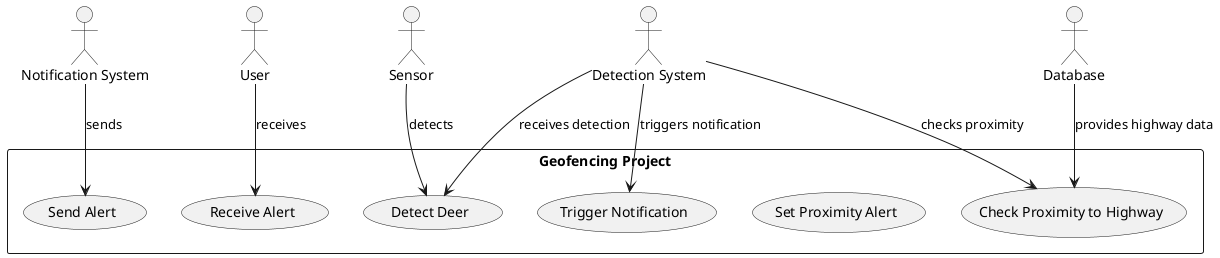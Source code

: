 @startuml

actor Sensor
actor "Notification System" as Notification
actor User
actor "Detection System" as Detection
actor Database

rectangle "Geofencing Project" {
    usecase "Detect Deer" as UC1
    usecase "Set Proximity Alert" as UC2
    usecase "Check Proximity to Highway" as UC3
    usecase "Trigger Notification" as UC4
    usecase "Send Alert" as UC5
    usecase "Receive Alert" as UC6
}

Sensor --> UC1 : detects
Detection --> UC1 : receives detection
Detection --> UC3 : checks proximity
Database --> UC3 : provides highway data
Detection --> UC4 : triggers notification
Notification --> UC5 : sends
User --> UC6 : receives

@enduml